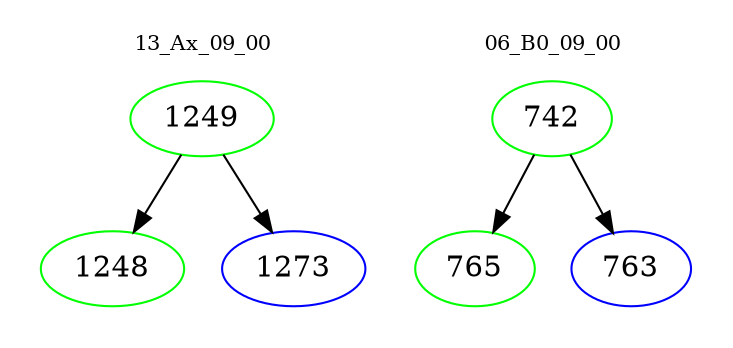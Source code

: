 digraph{
subgraph cluster_0 {
color = white
label = "13_Ax_09_00";
fontsize=10;
T0_1249 [label="1249", color="green"]
T0_1249 -> T0_1248 [color="black"]
T0_1248 [label="1248", color="green"]
T0_1249 -> T0_1273 [color="black"]
T0_1273 [label="1273", color="blue"]
}
subgraph cluster_1 {
color = white
label = "06_B0_09_00";
fontsize=10;
T1_742 [label="742", color="green"]
T1_742 -> T1_765 [color="black"]
T1_765 [label="765", color="green"]
T1_742 -> T1_763 [color="black"]
T1_763 [label="763", color="blue"]
}
}
